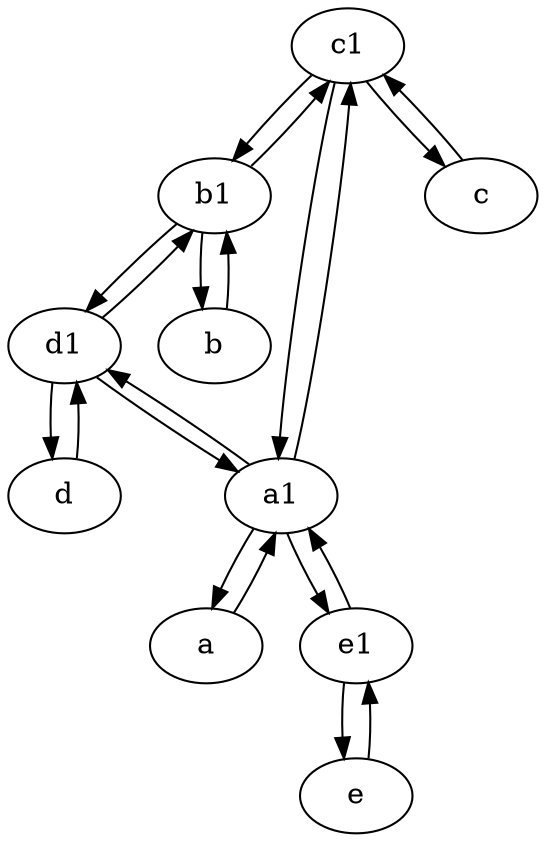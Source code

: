 digraph  {
	c1 [pos="30,15!"];
	b1 [pos="45,20!"];
	a [pos="40,10!"];
	a1 [pos="40,15!"];
	e [pos="30,50!"];
	d1 [pos="25,30!"];
	e1 [pos="25,45!"];
	c [pos="20,10!"];
	d [pos="20,30!"];
	b [pos="50,20!"];
	e -> e1;
	b -> b1;
	b1 -> d1;
	a1 -> c1;
	a1 -> d1;
	c1 -> a1;
	c1 -> b1;
	b1 -> b;
	e1 -> e;
	d1 -> d;
	d1 -> a1;
	e1 -> a1;
	d1 -> b1;
	a -> a1;
	c1 -> c;
	a1 -> a;
	c -> c1;
	a1 -> e1;
	b1 -> c1;
	d -> d1;

	}